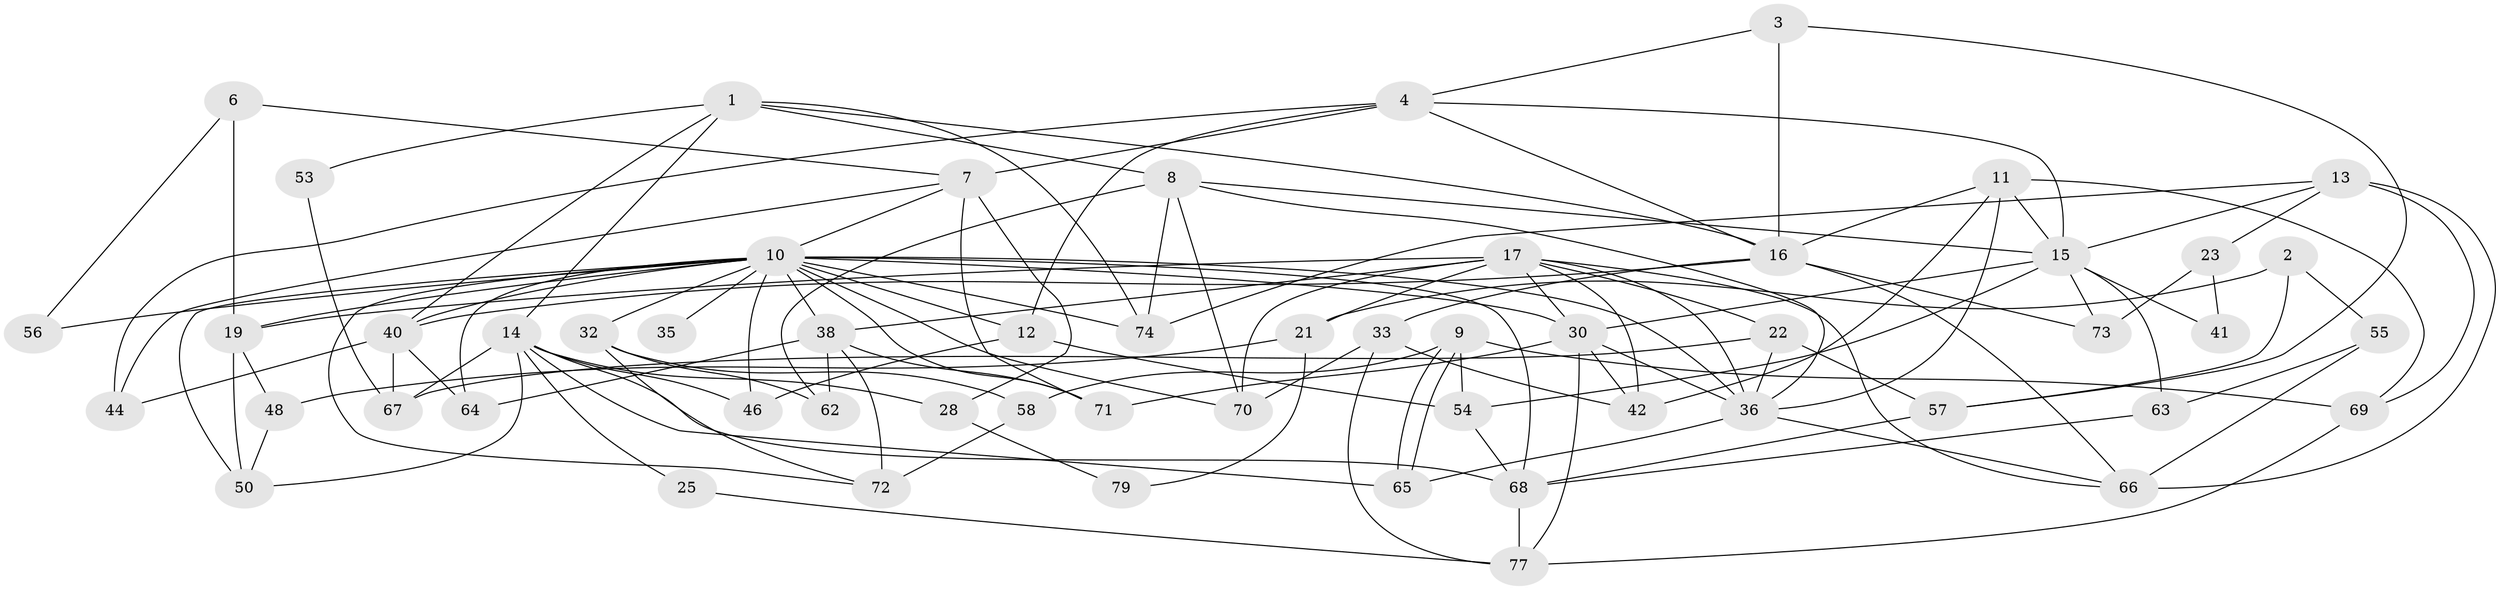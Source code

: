 // original degree distribution, {2: 0.1375, 3: 0.225, 5: 0.175, 6: 0.0625, 4: 0.3375, 7: 0.05, 8: 0.0125}
// Generated by graph-tools (version 1.1) at 2025/19/03/04/25 18:19:01]
// undirected, 56 vertices, 128 edges
graph export_dot {
graph [start="1"]
  node [color=gray90,style=filled];
  1 [super="+5"];
  2;
  3;
  4 [super="+75"];
  6;
  7 [super="+26"];
  8 [super="+27+60"];
  9;
  10 [super="+20+39"];
  11;
  12;
  13 [super="+43"];
  14 [super="+18"];
  15 [super="+24+61"];
  16 [super="+51+29"];
  17 [super="+31"];
  19;
  21;
  22;
  23;
  25;
  28;
  30 [super="+49+45"];
  32;
  33 [super="+34"];
  35;
  36 [super="+37"];
  38;
  40 [super="+59+76"];
  41;
  42;
  44;
  46;
  48;
  50;
  53;
  54;
  55;
  56;
  57;
  58;
  62;
  63;
  64;
  65;
  66;
  67;
  68 [super="+78"];
  69;
  70;
  71;
  72;
  73;
  74;
  77;
  79;
  1 -- 74;
  1 -- 16;
  1 -- 53;
  1 -- 40;
  1 -- 14;
  1 -- 8;
  2 -- 21;
  2 -- 57;
  2 -- 55;
  3 -- 57;
  3 -- 16;
  3 -- 4;
  4 -- 7;
  4 -- 12;
  4 -- 44;
  4 -- 15;
  4 -- 16;
  6 -- 19;
  6 -- 56;
  6 -- 7;
  7 -- 28 [weight=2];
  7 -- 44;
  7 -- 71;
  7 -- 10;
  8 -- 74 [weight=2];
  8 -- 62;
  8 -- 70;
  8 -- 15;
  8 -- 36;
  9 -- 54;
  9 -- 65;
  9 -- 65;
  9 -- 58;
  9 -- 69;
  10 -- 38;
  10 -- 70;
  10 -- 71;
  10 -- 30 [weight=2];
  10 -- 32;
  10 -- 64;
  10 -- 35 [weight=2];
  10 -- 74;
  10 -- 12;
  10 -- 36;
  10 -- 68;
  10 -- 72;
  10 -- 46;
  10 -- 50;
  10 -- 19;
  10 -- 56;
  10 -- 40;
  11 -- 42;
  11 -- 69;
  11 -- 36;
  11 -- 15;
  11 -- 16;
  12 -- 46;
  12 -- 54;
  13 -- 66 [weight=2];
  13 -- 69;
  13 -- 23;
  13 -- 74;
  13 -- 15;
  14 -- 65;
  14 -- 67;
  14 -- 50;
  14 -- 68;
  14 -- 46;
  14 -- 25;
  14 -- 28;
  15 -- 41;
  15 -- 63;
  15 -- 30;
  15 -- 73;
  15 -- 54;
  16 -- 40;
  16 -- 33;
  16 -- 66;
  16 -- 73;
  17 -- 66;
  17 -- 19;
  17 -- 70 [weight=2];
  17 -- 36;
  17 -- 21;
  17 -- 22;
  17 -- 38;
  17 -- 42;
  17 -- 30;
  19 -- 48;
  19 -- 50;
  21 -- 48;
  21 -- 79;
  22 -- 57;
  22 -- 67;
  22 -- 36;
  23 -- 73;
  23 -- 41;
  25 -- 77;
  28 -- 79;
  30 -- 36;
  30 -- 42;
  30 -- 71;
  30 -- 77;
  32 -- 58;
  32 -- 62;
  32 -- 72;
  33 -- 70;
  33 -- 42;
  33 -- 77;
  36 -- 65;
  36 -- 66;
  38 -- 71;
  38 -- 62;
  38 -- 64;
  38 -- 72;
  40 -- 64;
  40 -- 44;
  40 -- 67;
  48 -- 50;
  53 -- 67;
  54 -- 68;
  55 -- 63;
  55 -- 66;
  57 -- 68;
  58 -- 72;
  63 -- 68;
  68 -- 77;
  69 -- 77;
}
